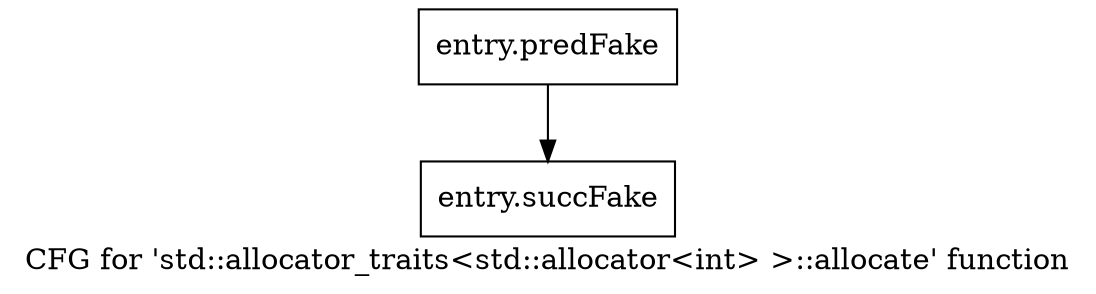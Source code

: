 digraph "CFG for 'std::allocator_traits\<std::allocator\<int\> \>::allocate' function" {
	label="CFG for 'std::allocator_traits\<std::allocator\<int\> \>::allocate' function";

	Node0x49fa950 [shape=record,filename="",linenumber="",label="{entry.predFake}"];
	Node0x49fa950 -> Node0x4a2c620[ callList="" memoryops="" filename="/proj/xbuilds/2019.2_0801_1/installs/lin64/Vivado/HEAD/tps/lnx64/gcc-6.2.0/lib/gcc/x86_64-pc-linux-gnu/6.2.0/../../../../include/c++/6.2.0/bits/alloc_traits.h"];
	Node0x4a2c620 [shape=record,filename="/proj/xbuilds/2019.2_0801_1/installs/lin64/Vivado/HEAD/tps/lnx64/gcc-6.2.0/lib/gcc/x86_64-pc-linux-gnu/6.2.0/../../../../include/c++/6.2.0/bits/alloc_traits.h",linenumber="416",label="{entry.succFake}"];
}
